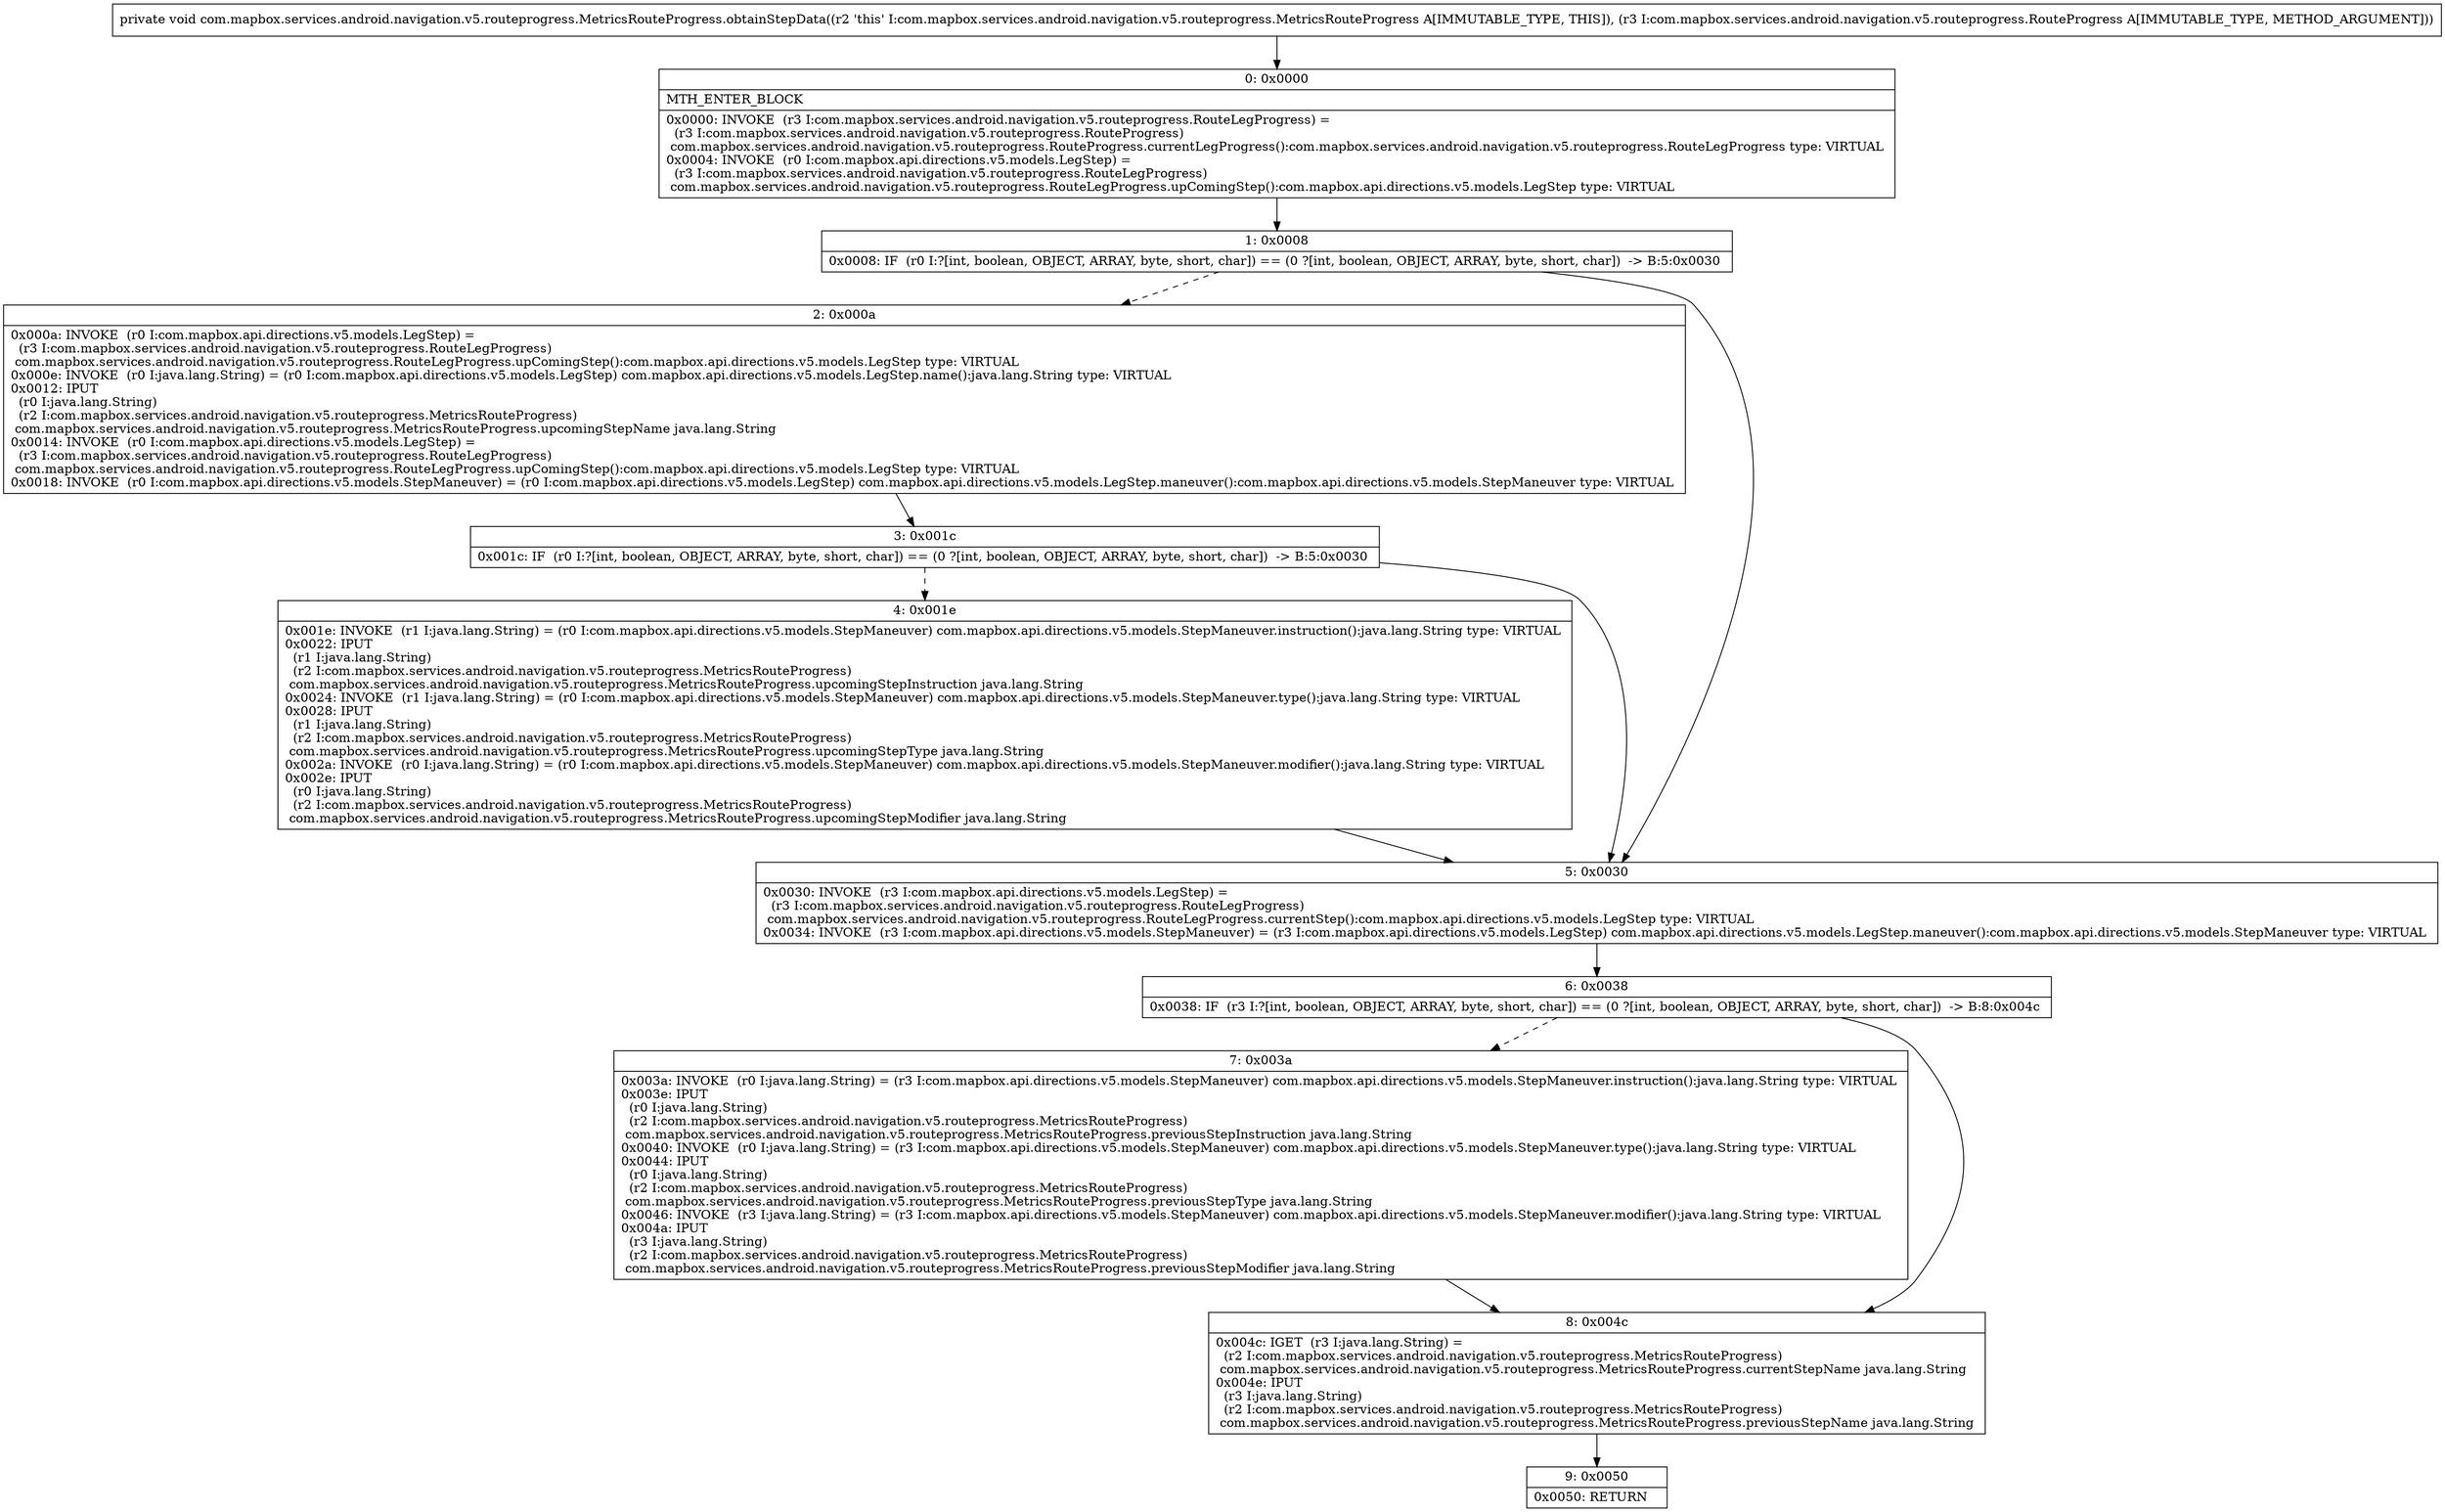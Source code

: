 digraph "CFG forcom.mapbox.services.android.navigation.v5.routeprogress.MetricsRouteProgress.obtainStepData(Lcom\/mapbox\/services\/android\/navigation\/v5\/routeprogress\/RouteProgress;)V" {
Node_0 [shape=record,label="{0\:\ 0x0000|MTH_ENTER_BLOCK\l|0x0000: INVOKE  (r3 I:com.mapbox.services.android.navigation.v5.routeprogress.RouteLegProgress) = \l  (r3 I:com.mapbox.services.android.navigation.v5.routeprogress.RouteProgress)\l com.mapbox.services.android.navigation.v5.routeprogress.RouteProgress.currentLegProgress():com.mapbox.services.android.navigation.v5.routeprogress.RouteLegProgress type: VIRTUAL \l0x0004: INVOKE  (r0 I:com.mapbox.api.directions.v5.models.LegStep) = \l  (r3 I:com.mapbox.services.android.navigation.v5.routeprogress.RouteLegProgress)\l com.mapbox.services.android.navigation.v5.routeprogress.RouteLegProgress.upComingStep():com.mapbox.api.directions.v5.models.LegStep type: VIRTUAL \l}"];
Node_1 [shape=record,label="{1\:\ 0x0008|0x0008: IF  (r0 I:?[int, boolean, OBJECT, ARRAY, byte, short, char]) == (0 ?[int, boolean, OBJECT, ARRAY, byte, short, char])  \-\> B:5:0x0030 \l}"];
Node_2 [shape=record,label="{2\:\ 0x000a|0x000a: INVOKE  (r0 I:com.mapbox.api.directions.v5.models.LegStep) = \l  (r3 I:com.mapbox.services.android.navigation.v5.routeprogress.RouteLegProgress)\l com.mapbox.services.android.navigation.v5.routeprogress.RouteLegProgress.upComingStep():com.mapbox.api.directions.v5.models.LegStep type: VIRTUAL \l0x000e: INVOKE  (r0 I:java.lang.String) = (r0 I:com.mapbox.api.directions.v5.models.LegStep) com.mapbox.api.directions.v5.models.LegStep.name():java.lang.String type: VIRTUAL \l0x0012: IPUT  \l  (r0 I:java.lang.String)\l  (r2 I:com.mapbox.services.android.navigation.v5.routeprogress.MetricsRouteProgress)\l com.mapbox.services.android.navigation.v5.routeprogress.MetricsRouteProgress.upcomingStepName java.lang.String \l0x0014: INVOKE  (r0 I:com.mapbox.api.directions.v5.models.LegStep) = \l  (r3 I:com.mapbox.services.android.navigation.v5.routeprogress.RouteLegProgress)\l com.mapbox.services.android.navigation.v5.routeprogress.RouteLegProgress.upComingStep():com.mapbox.api.directions.v5.models.LegStep type: VIRTUAL \l0x0018: INVOKE  (r0 I:com.mapbox.api.directions.v5.models.StepManeuver) = (r0 I:com.mapbox.api.directions.v5.models.LegStep) com.mapbox.api.directions.v5.models.LegStep.maneuver():com.mapbox.api.directions.v5.models.StepManeuver type: VIRTUAL \l}"];
Node_3 [shape=record,label="{3\:\ 0x001c|0x001c: IF  (r0 I:?[int, boolean, OBJECT, ARRAY, byte, short, char]) == (0 ?[int, boolean, OBJECT, ARRAY, byte, short, char])  \-\> B:5:0x0030 \l}"];
Node_4 [shape=record,label="{4\:\ 0x001e|0x001e: INVOKE  (r1 I:java.lang.String) = (r0 I:com.mapbox.api.directions.v5.models.StepManeuver) com.mapbox.api.directions.v5.models.StepManeuver.instruction():java.lang.String type: VIRTUAL \l0x0022: IPUT  \l  (r1 I:java.lang.String)\l  (r2 I:com.mapbox.services.android.navigation.v5.routeprogress.MetricsRouteProgress)\l com.mapbox.services.android.navigation.v5.routeprogress.MetricsRouteProgress.upcomingStepInstruction java.lang.String \l0x0024: INVOKE  (r1 I:java.lang.String) = (r0 I:com.mapbox.api.directions.v5.models.StepManeuver) com.mapbox.api.directions.v5.models.StepManeuver.type():java.lang.String type: VIRTUAL \l0x0028: IPUT  \l  (r1 I:java.lang.String)\l  (r2 I:com.mapbox.services.android.navigation.v5.routeprogress.MetricsRouteProgress)\l com.mapbox.services.android.navigation.v5.routeprogress.MetricsRouteProgress.upcomingStepType java.lang.String \l0x002a: INVOKE  (r0 I:java.lang.String) = (r0 I:com.mapbox.api.directions.v5.models.StepManeuver) com.mapbox.api.directions.v5.models.StepManeuver.modifier():java.lang.String type: VIRTUAL \l0x002e: IPUT  \l  (r0 I:java.lang.String)\l  (r2 I:com.mapbox.services.android.navigation.v5.routeprogress.MetricsRouteProgress)\l com.mapbox.services.android.navigation.v5.routeprogress.MetricsRouteProgress.upcomingStepModifier java.lang.String \l}"];
Node_5 [shape=record,label="{5\:\ 0x0030|0x0030: INVOKE  (r3 I:com.mapbox.api.directions.v5.models.LegStep) = \l  (r3 I:com.mapbox.services.android.navigation.v5.routeprogress.RouteLegProgress)\l com.mapbox.services.android.navigation.v5.routeprogress.RouteLegProgress.currentStep():com.mapbox.api.directions.v5.models.LegStep type: VIRTUAL \l0x0034: INVOKE  (r3 I:com.mapbox.api.directions.v5.models.StepManeuver) = (r3 I:com.mapbox.api.directions.v5.models.LegStep) com.mapbox.api.directions.v5.models.LegStep.maneuver():com.mapbox.api.directions.v5.models.StepManeuver type: VIRTUAL \l}"];
Node_6 [shape=record,label="{6\:\ 0x0038|0x0038: IF  (r3 I:?[int, boolean, OBJECT, ARRAY, byte, short, char]) == (0 ?[int, boolean, OBJECT, ARRAY, byte, short, char])  \-\> B:8:0x004c \l}"];
Node_7 [shape=record,label="{7\:\ 0x003a|0x003a: INVOKE  (r0 I:java.lang.String) = (r3 I:com.mapbox.api.directions.v5.models.StepManeuver) com.mapbox.api.directions.v5.models.StepManeuver.instruction():java.lang.String type: VIRTUAL \l0x003e: IPUT  \l  (r0 I:java.lang.String)\l  (r2 I:com.mapbox.services.android.navigation.v5.routeprogress.MetricsRouteProgress)\l com.mapbox.services.android.navigation.v5.routeprogress.MetricsRouteProgress.previousStepInstruction java.lang.String \l0x0040: INVOKE  (r0 I:java.lang.String) = (r3 I:com.mapbox.api.directions.v5.models.StepManeuver) com.mapbox.api.directions.v5.models.StepManeuver.type():java.lang.String type: VIRTUAL \l0x0044: IPUT  \l  (r0 I:java.lang.String)\l  (r2 I:com.mapbox.services.android.navigation.v5.routeprogress.MetricsRouteProgress)\l com.mapbox.services.android.navigation.v5.routeprogress.MetricsRouteProgress.previousStepType java.lang.String \l0x0046: INVOKE  (r3 I:java.lang.String) = (r3 I:com.mapbox.api.directions.v5.models.StepManeuver) com.mapbox.api.directions.v5.models.StepManeuver.modifier():java.lang.String type: VIRTUAL \l0x004a: IPUT  \l  (r3 I:java.lang.String)\l  (r2 I:com.mapbox.services.android.navigation.v5.routeprogress.MetricsRouteProgress)\l com.mapbox.services.android.navigation.v5.routeprogress.MetricsRouteProgress.previousStepModifier java.lang.String \l}"];
Node_8 [shape=record,label="{8\:\ 0x004c|0x004c: IGET  (r3 I:java.lang.String) = \l  (r2 I:com.mapbox.services.android.navigation.v5.routeprogress.MetricsRouteProgress)\l com.mapbox.services.android.navigation.v5.routeprogress.MetricsRouteProgress.currentStepName java.lang.String \l0x004e: IPUT  \l  (r3 I:java.lang.String)\l  (r2 I:com.mapbox.services.android.navigation.v5.routeprogress.MetricsRouteProgress)\l com.mapbox.services.android.navigation.v5.routeprogress.MetricsRouteProgress.previousStepName java.lang.String \l}"];
Node_9 [shape=record,label="{9\:\ 0x0050|0x0050: RETURN   \l}"];
MethodNode[shape=record,label="{private void com.mapbox.services.android.navigation.v5.routeprogress.MetricsRouteProgress.obtainStepData((r2 'this' I:com.mapbox.services.android.navigation.v5.routeprogress.MetricsRouteProgress A[IMMUTABLE_TYPE, THIS]), (r3 I:com.mapbox.services.android.navigation.v5.routeprogress.RouteProgress A[IMMUTABLE_TYPE, METHOD_ARGUMENT])) }"];
MethodNode -> Node_0;
Node_0 -> Node_1;
Node_1 -> Node_2[style=dashed];
Node_1 -> Node_5;
Node_2 -> Node_3;
Node_3 -> Node_4[style=dashed];
Node_3 -> Node_5;
Node_4 -> Node_5;
Node_5 -> Node_6;
Node_6 -> Node_7[style=dashed];
Node_6 -> Node_8;
Node_7 -> Node_8;
Node_8 -> Node_9;
}

